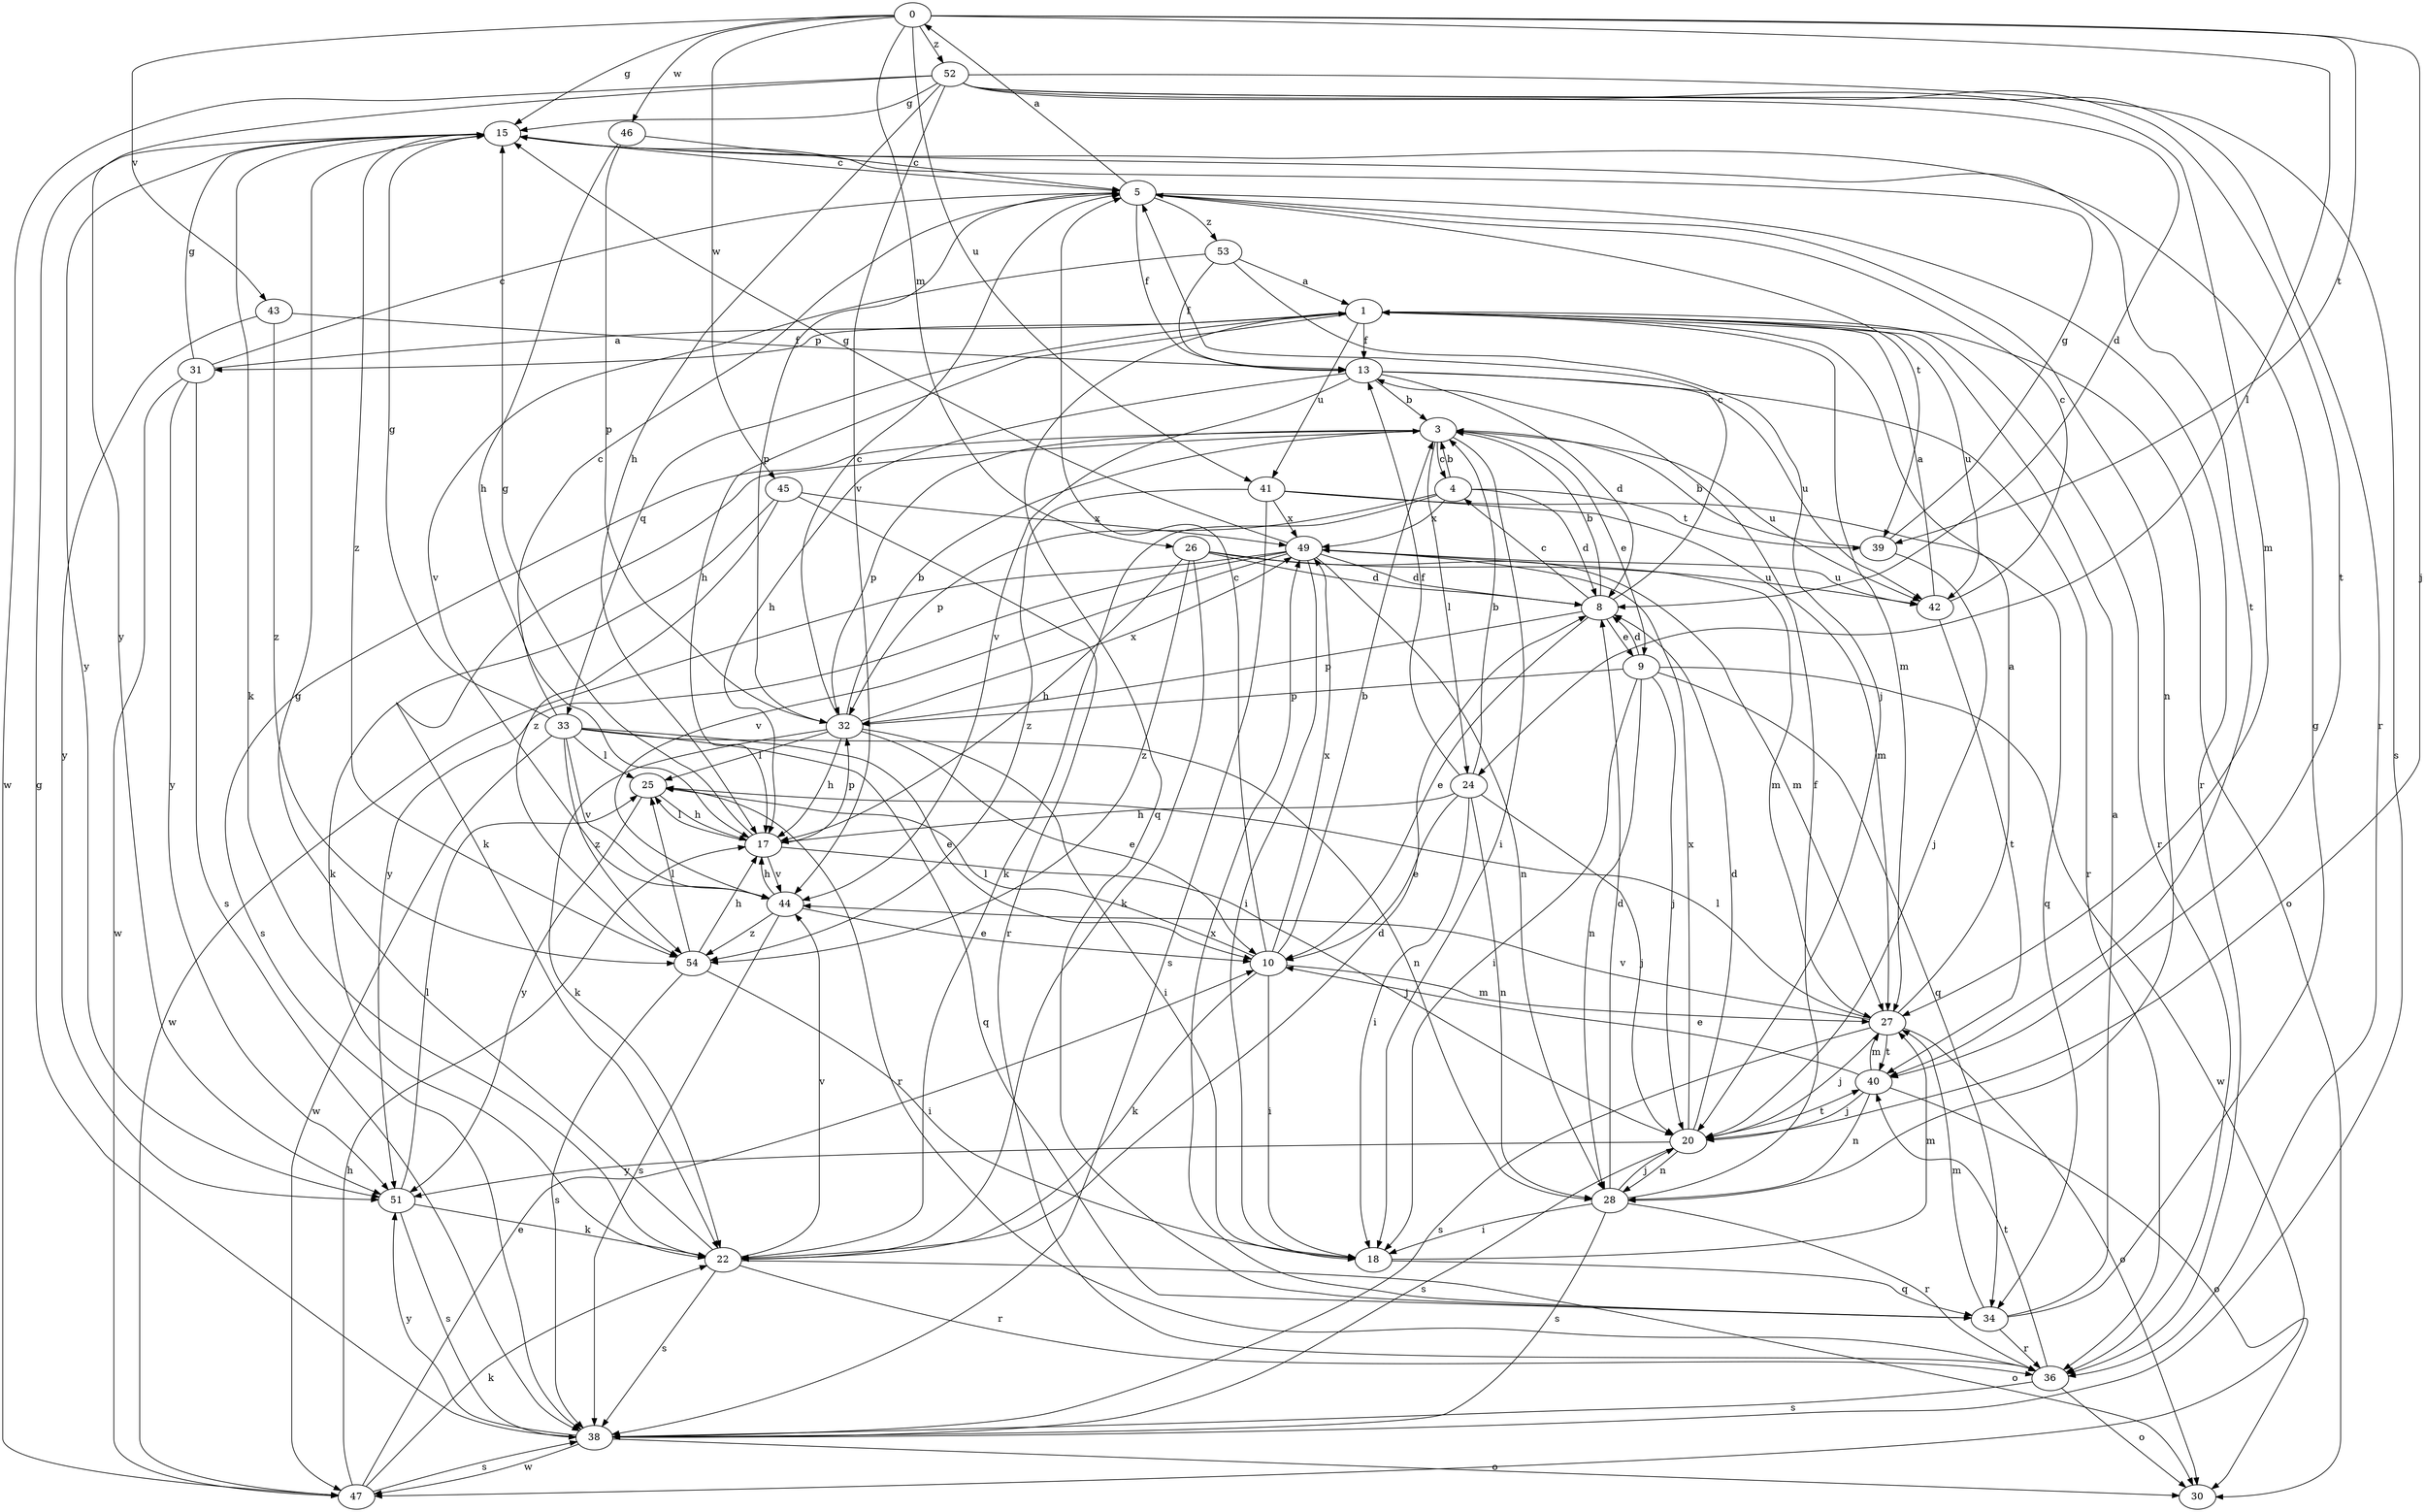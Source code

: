 strict digraph  {
0;
1;
3;
4;
5;
8;
9;
10;
13;
15;
17;
18;
20;
22;
24;
25;
26;
27;
28;
30;
31;
32;
33;
34;
36;
38;
39;
40;
41;
42;
43;
44;
45;
46;
47;
49;
51;
52;
53;
54;
0 -> 15  [label=g];
0 -> 20  [label=j];
0 -> 24  [label=l];
0 -> 26  [label=m];
0 -> 39  [label=t];
0 -> 41  [label=u];
0 -> 43  [label=v];
0 -> 45  [label=w];
0 -> 46  [label=w];
0 -> 52  [label=z];
1 -> 13  [label=f];
1 -> 17  [label=h];
1 -> 27  [label=m];
1 -> 30  [label=o];
1 -> 31  [label=p];
1 -> 33  [label=q];
1 -> 34  [label=q];
1 -> 36  [label=r];
1 -> 41  [label=u];
1 -> 42  [label=u];
3 -> 4  [label=c];
3 -> 9  [label=e];
3 -> 18  [label=i];
3 -> 22  [label=k];
3 -> 24  [label=l];
3 -> 32  [label=p];
3 -> 38  [label=s];
3 -> 42  [label=u];
4 -> 3  [label=b];
4 -> 8  [label=d];
4 -> 22  [label=k];
4 -> 32  [label=p];
4 -> 39  [label=t];
4 -> 49  [label=x];
5 -> 0  [label=a];
5 -> 13  [label=f];
5 -> 28  [label=n];
5 -> 32  [label=p];
5 -> 36  [label=r];
5 -> 39  [label=t];
5 -> 53  [label=z];
8 -> 3  [label=b];
8 -> 4  [label=c];
8 -> 5  [label=c];
8 -> 9  [label=e];
8 -> 10  [label=e];
8 -> 32  [label=p];
9 -> 8  [label=d];
9 -> 18  [label=i];
9 -> 20  [label=j];
9 -> 28  [label=n];
9 -> 32  [label=p];
9 -> 34  [label=q];
9 -> 47  [label=w];
10 -> 3  [label=b];
10 -> 5  [label=c];
10 -> 18  [label=i];
10 -> 22  [label=k];
10 -> 25  [label=l];
10 -> 27  [label=m];
10 -> 49  [label=x];
13 -> 3  [label=b];
13 -> 8  [label=d];
13 -> 17  [label=h];
13 -> 36  [label=r];
13 -> 42  [label=u];
13 -> 44  [label=v];
15 -> 5  [label=c];
15 -> 22  [label=k];
15 -> 40  [label=t];
15 -> 51  [label=y];
15 -> 54  [label=z];
17 -> 15  [label=g];
17 -> 20  [label=j];
17 -> 25  [label=l];
17 -> 32  [label=p];
17 -> 44  [label=v];
18 -> 27  [label=m];
18 -> 34  [label=q];
20 -> 8  [label=d];
20 -> 28  [label=n];
20 -> 38  [label=s];
20 -> 40  [label=t];
20 -> 49  [label=x];
20 -> 51  [label=y];
22 -> 8  [label=d];
22 -> 15  [label=g];
22 -> 30  [label=o];
22 -> 36  [label=r];
22 -> 38  [label=s];
22 -> 44  [label=v];
24 -> 3  [label=b];
24 -> 10  [label=e];
24 -> 13  [label=f];
24 -> 17  [label=h];
24 -> 18  [label=i];
24 -> 20  [label=j];
24 -> 28  [label=n];
25 -> 17  [label=h];
25 -> 36  [label=r];
25 -> 51  [label=y];
26 -> 8  [label=d];
26 -> 17  [label=h];
26 -> 22  [label=k];
26 -> 27  [label=m];
26 -> 42  [label=u];
26 -> 54  [label=z];
27 -> 1  [label=a];
27 -> 20  [label=j];
27 -> 25  [label=l];
27 -> 30  [label=o];
27 -> 38  [label=s];
27 -> 40  [label=t];
27 -> 44  [label=v];
28 -> 8  [label=d];
28 -> 13  [label=f];
28 -> 18  [label=i];
28 -> 20  [label=j];
28 -> 36  [label=r];
28 -> 38  [label=s];
31 -> 1  [label=a];
31 -> 5  [label=c];
31 -> 15  [label=g];
31 -> 38  [label=s];
31 -> 47  [label=w];
31 -> 51  [label=y];
32 -> 3  [label=b];
32 -> 5  [label=c];
32 -> 10  [label=e];
32 -> 17  [label=h];
32 -> 18  [label=i];
32 -> 22  [label=k];
32 -> 25  [label=l];
32 -> 49  [label=x];
33 -> 5  [label=c];
33 -> 10  [label=e];
33 -> 15  [label=g];
33 -> 25  [label=l];
33 -> 28  [label=n];
33 -> 34  [label=q];
33 -> 44  [label=v];
33 -> 47  [label=w];
33 -> 54  [label=z];
34 -> 1  [label=a];
34 -> 15  [label=g];
34 -> 27  [label=m];
34 -> 36  [label=r];
34 -> 49  [label=x];
36 -> 30  [label=o];
36 -> 38  [label=s];
36 -> 40  [label=t];
38 -> 15  [label=g];
38 -> 30  [label=o];
38 -> 47  [label=w];
38 -> 51  [label=y];
39 -> 3  [label=b];
39 -> 15  [label=g];
39 -> 20  [label=j];
40 -> 10  [label=e];
40 -> 20  [label=j];
40 -> 27  [label=m];
40 -> 28  [label=n];
40 -> 30  [label=o];
41 -> 27  [label=m];
41 -> 34  [label=q];
41 -> 38  [label=s];
41 -> 49  [label=x];
41 -> 54  [label=z];
42 -> 1  [label=a];
42 -> 5  [label=c];
42 -> 40  [label=t];
43 -> 13  [label=f];
43 -> 51  [label=y];
43 -> 54  [label=z];
44 -> 10  [label=e];
44 -> 17  [label=h];
44 -> 38  [label=s];
44 -> 54  [label=z];
45 -> 22  [label=k];
45 -> 36  [label=r];
45 -> 49  [label=x];
45 -> 54  [label=z];
46 -> 5  [label=c];
46 -> 17  [label=h];
46 -> 32  [label=p];
47 -> 10  [label=e];
47 -> 17  [label=h];
47 -> 22  [label=k];
47 -> 38  [label=s];
49 -> 8  [label=d];
49 -> 15  [label=g];
49 -> 18  [label=i];
49 -> 27  [label=m];
49 -> 28  [label=n];
49 -> 42  [label=u];
49 -> 44  [label=v];
49 -> 47  [label=w];
49 -> 51  [label=y];
51 -> 22  [label=k];
51 -> 25  [label=l];
51 -> 38  [label=s];
52 -> 8  [label=d];
52 -> 15  [label=g];
52 -> 17  [label=h];
52 -> 27  [label=m];
52 -> 36  [label=r];
52 -> 38  [label=s];
52 -> 40  [label=t];
52 -> 44  [label=v];
52 -> 47  [label=w];
52 -> 51  [label=y];
53 -> 1  [label=a];
53 -> 13  [label=f];
53 -> 20  [label=j];
53 -> 44  [label=v];
54 -> 17  [label=h];
54 -> 18  [label=i];
54 -> 25  [label=l];
54 -> 38  [label=s];
}
